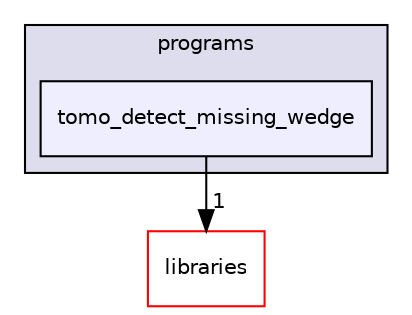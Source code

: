 digraph "xmipp/applications/programs/tomo_detect_missing_wedge" {
  compound=true
  node [ fontsize="10", fontname="Helvetica"];
  edge [ labelfontsize="10", labelfontname="Helvetica"];
  subgraph clusterdir_592b16dc4070b933e5655da2b0d20bbb {
    graph [ bgcolor="#ddddee", pencolor="black", label="programs" fontname="Helvetica", fontsize="10", URL="dir_592b16dc4070b933e5655da2b0d20bbb.html"]
  dir_4e0ec42c73bf061b69391e7ce831b6d4 [shape=box, label="tomo_detect_missing_wedge", style="filled", fillcolor="#eeeeff", pencolor="black", URL="dir_4e0ec42c73bf061b69391e7ce831b6d4.html"];
  }
  dir_29dba3f3840f20df3b04d1972e99046b [shape=box label="libraries" fillcolor="white" style="filled" color="red" URL="dir_29dba3f3840f20df3b04d1972e99046b.html"];
  dir_4e0ec42c73bf061b69391e7ce831b6d4->dir_29dba3f3840f20df3b04d1972e99046b [headlabel="1", labeldistance=1.5 headhref="dir_000196_000027.html"];
}
